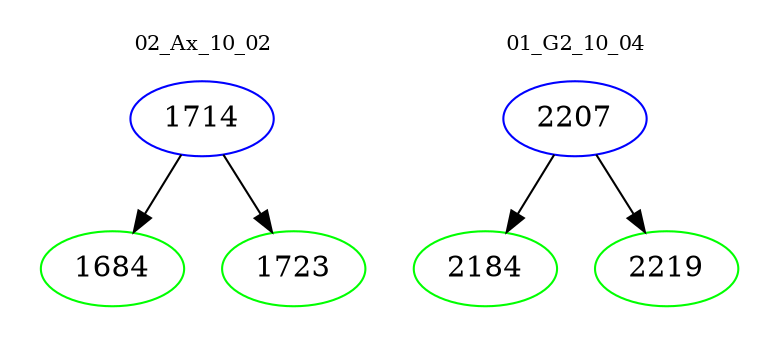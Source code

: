 digraph{
subgraph cluster_0 {
color = white
label = "02_Ax_10_02";
fontsize=10;
T0_1714 [label="1714", color="blue"]
T0_1714 -> T0_1684 [color="black"]
T0_1684 [label="1684", color="green"]
T0_1714 -> T0_1723 [color="black"]
T0_1723 [label="1723", color="green"]
}
subgraph cluster_1 {
color = white
label = "01_G2_10_04";
fontsize=10;
T1_2207 [label="2207", color="blue"]
T1_2207 -> T1_2184 [color="black"]
T1_2184 [label="2184", color="green"]
T1_2207 -> T1_2219 [color="black"]
T1_2219 [label="2219", color="green"]
}
}
